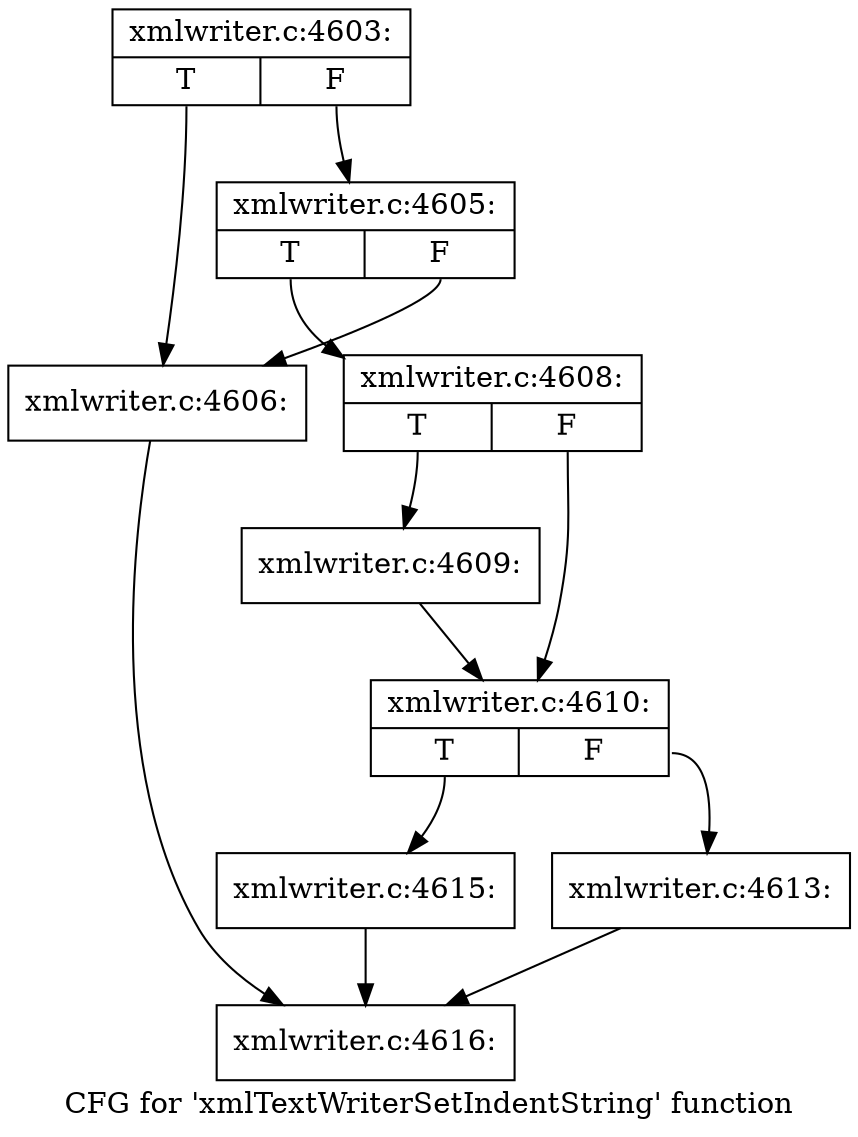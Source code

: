 digraph "CFG for 'xmlTextWriterSetIndentString' function" {
	label="CFG for 'xmlTextWriterSetIndentString' function";

	Node0x4141240 [shape=record,label="{xmlwriter.c:4603:|{<s0>T|<s1>F}}"];
	Node0x4141240:s0 -> Node0x4140490;
	Node0x4141240:s1 -> Node0x4142c30;
	Node0x4142c30 [shape=record,label="{xmlwriter.c:4605:|{<s0>T|<s1>F}}"];
	Node0x4142c30:s0 -> Node0x4142be0;
	Node0x4142c30:s1 -> Node0x4140490;
	Node0x4140490 [shape=record,label="{xmlwriter.c:4606:}"];
	Node0x4140490 -> Node0x4141570;
	Node0x4142be0 [shape=record,label="{xmlwriter.c:4608:|{<s0>T|<s1>F}}"];
	Node0x4142be0:s0 -> Node0x4143290;
	Node0x4142be0:s1 -> Node0x41432e0;
	Node0x4143290 [shape=record,label="{xmlwriter.c:4609:}"];
	Node0x4143290 -> Node0x41432e0;
	Node0x41432e0 [shape=record,label="{xmlwriter.c:4610:|{<s0>T|<s1>F}}"];
	Node0x41432e0:s0 -> Node0x4143e70;
	Node0x41432e0:s1 -> Node0x4143dd0;
	Node0x4143dd0 [shape=record,label="{xmlwriter.c:4613:}"];
	Node0x4143dd0 -> Node0x4141570;
	Node0x4143e70 [shape=record,label="{xmlwriter.c:4615:}"];
	Node0x4143e70 -> Node0x4141570;
	Node0x4141570 [shape=record,label="{xmlwriter.c:4616:}"];
}
